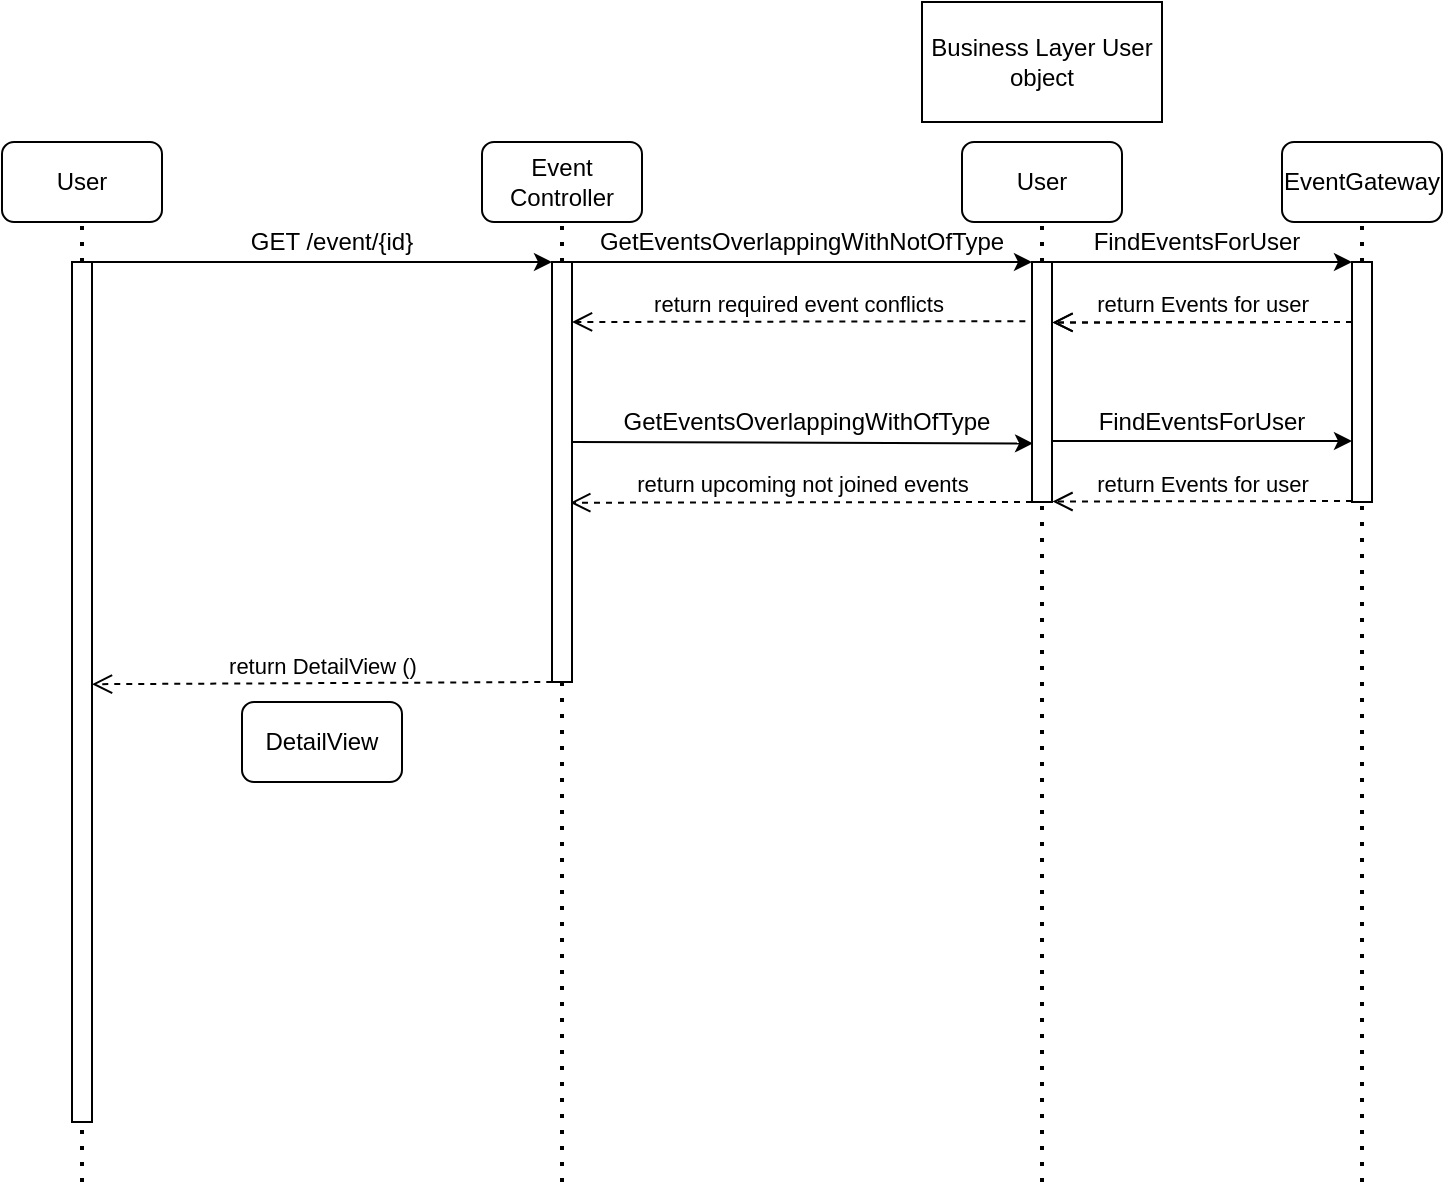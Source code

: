 <mxfile version="14.1.1" type="github">
  <diagram name="Page-1" id="13e1069c-82ec-6db2-03f1-153e76fe0fe0">
    <mxGraphModel dx="1673" dy="934" grid="1" gridSize="10" guides="1" tooltips="1" connect="1" arrows="1" fold="1" page="1" pageScale="1" pageWidth="1100" pageHeight="850" background="#ffffff" math="0" shadow="0">
      <root>
        <mxCell id="0" />
        <mxCell id="1" parent="0" />
        <mxCell id="YHZgAZko0aVFoVYLyXUj-6" value="User" style="rounded=1;whiteSpace=wrap;html=1;" vertex="1" parent="1">
          <mxGeometry x="160" y="80" width="80" height="40" as="geometry" />
        </mxCell>
        <mxCell id="YHZgAZko0aVFoVYLyXUj-9" value="Event Controller" style="rounded=1;whiteSpace=wrap;html=1;" vertex="1" parent="1">
          <mxGeometry x="400" y="80" width="80" height="40" as="geometry" />
        </mxCell>
        <mxCell id="YHZgAZko0aVFoVYLyXUj-10" value="" style="endArrow=none;dashed=1;html=1;dashPattern=1 3;strokeWidth=2;entryX=0.5;entryY=1;entryDx=0;entryDy=0;" edge="1" parent="1" target="YHZgAZko0aVFoVYLyXUj-9">
          <mxGeometry width="50" height="50" relative="1" as="geometry">
            <mxPoint x="440" y="140" as="sourcePoint" />
            <mxPoint x="240" y="220" as="targetPoint" />
          </mxGeometry>
        </mxCell>
        <mxCell id="YHZgAZko0aVFoVYLyXUj-11" value="" style="endArrow=none;dashed=1;html=1;dashPattern=1 3;strokeWidth=2;entryX=0.5;entryY=1;entryDx=0;entryDy=0;" edge="1" parent="1" source="YHZgAZko0aVFoVYLyXUj-12" target="YHZgAZko0aVFoVYLyXUj-6">
          <mxGeometry width="50" height="50" relative="1" as="geometry">
            <mxPoint x="200" y="600" as="sourcePoint" />
            <mxPoint x="200" y="120" as="targetPoint" />
          </mxGeometry>
        </mxCell>
        <mxCell id="YHZgAZko0aVFoVYLyXUj-12" value="" style="rounded=0;whiteSpace=wrap;html=1;" vertex="1" parent="1">
          <mxGeometry x="195" y="140" width="10" height="430" as="geometry" />
        </mxCell>
        <mxCell id="YHZgAZko0aVFoVYLyXUj-13" value="" style="endArrow=none;dashed=1;html=1;dashPattern=1 3;strokeWidth=2;entryX=0.5;entryY=1;entryDx=0;entryDy=0;" edge="1" parent="1" target="YHZgAZko0aVFoVYLyXUj-12">
          <mxGeometry width="50" height="50" relative="1" as="geometry">
            <mxPoint x="200" y="600" as="sourcePoint" />
            <mxPoint x="200" y="120" as="targetPoint" />
          </mxGeometry>
        </mxCell>
        <mxCell id="YHZgAZko0aVFoVYLyXUj-15" value="" style="endArrow=none;dashed=1;html=1;dashPattern=1 3;strokeWidth=2;entryX=0.5;entryY=1;entryDx=0;entryDy=0;" edge="1" parent="1" target="YHZgAZko0aVFoVYLyXUj-49">
          <mxGeometry width="50" height="50" relative="1" as="geometry">
            <mxPoint x="440" y="600" as="sourcePoint" />
            <mxPoint x="440" y="480" as="targetPoint" />
          </mxGeometry>
        </mxCell>
        <mxCell id="YHZgAZko0aVFoVYLyXUj-16" value="" style="endArrow=classic;html=1;exitX=1;exitY=0;exitDx=0;exitDy=0;entryX=0;entryY=0;entryDx=0;entryDy=0;" edge="1" parent="1" source="YHZgAZko0aVFoVYLyXUj-12">
          <mxGeometry width="50" height="50" relative="1" as="geometry">
            <mxPoint x="300" y="200" as="sourcePoint" />
            <mxPoint x="435" y="140" as="targetPoint" />
          </mxGeometry>
        </mxCell>
        <mxCell id="YHZgAZko0aVFoVYLyXUj-17" value="DetailView" style="rounded=1;whiteSpace=wrap;html=1;" vertex="1" parent="1">
          <mxGeometry x="280" y="360" width="80" height="40" as="geometry" />
        </mxCell>
        <mxCell id="YHZgAZko0aVFoVYLyXUj-19" value="GET /event/{id}" style="text;html=1;strokeColor=none;fillColor=none;align=center;verticalAlign=middle;whiteSpace=wrap;rounded=0;" vertex="1" parent="1">
          <mxGeometry x="270" y="120" width="110" height="20" as="geometry" />
        </mxCell>
        <mxCell id="YHZgAZko0aVFoVYLyXUj-20" value="User" style="rounded=1;whiteSpace=wrap;html=1;" vertex="1" parent="1">
          <mxGeometry x="640" y="80" width="80" height="40" as="geometry" />
        </mxCell>
        <mxCell id="YHZgAZko0aVFoVYLyXUj-22" value="Business Layer User object" style="rounded=0;whiteSpace=wrap;html=1;" vertex="1" parent="1">
          <mxGeometry x="620" y="10" width="120" height="60" as="geometry" />
        </mxCell>
        <mxCell id="YHZgAZko0aVFoVYLyXUj-23" value="" style="endArrow=none;dashed=1;html=1;dashPattern=1 3;strokeWidth=2;entryX=0.5;entryY=1;entryDx=0;entryDy=0;" edge="1" parent="1" target="YHZgAZko0aVFoVYLyXUj-20">
          <mxGeometry width="50" height="50" relative="1" as="geometry">
            <mxPoint x="680" y="140" as="sourcePoint" />
            <mxPoint x="690" y="160" as="targetPoint" />
          </mxGeometry>
        </mxCell>
        <mxCell id="YHZgAZko0aVFoVYLyXUj-26" value="" style="endArrow=none;dashed=1;html=1;dashPattern=1 3;strokeWidth=2;entryX=0.5;entryY=1;entryDx=0;entryDy=0;" edge="1" parent="1" target="YHZgAZko0aVFoVYLyXUj-58">
          <mxGeometry width="50" height="50" relative="1" as="geometry">
            <mxPoint x="680" y="600" as="sourcePoint" />
            <mxPoint x="680" y="300" as="targetPoint" />
          </mxGeometry>
        </mxCell>
        <mxCell id="YHZgAZko0aVFoVYLyXUj-27" value="" style="endArrow=classic;html=1;exitX=1;exitY=0;exitDx=0;exitDy=0;entryX=0;entryY=0;entryDx=0;entryDy=0;" edge="1" parent="1">
          <mxGeometry width="50" height="50" relative="1" as="geometry">
            <mxPoint x="445" y="140.0" as="sourcePoint" />
            <mxPoint x="675" y="140.0" as="targetPoint" />
          </mxGeometry>
        </mxCell>
        <mxCell id="YHZgAZko0aVFoVYLyXUj-28" value="GetEventsOverlappingWithNotOfType" style="text;html=1;strokeColor=none;fillColor=none;align=center;verticalAlign=middle;whiteSpace=wrap;rounded=0;" vertex="1" parent="1">
          <mxGeometry x="440" y="120" width="240" height="20" as="geometry" />
        </mxCell>
        <mxCell id="YHZgAZko0aVFoVYLyXUj-29" value="return required event conflicts" style="html=1;verticalAlign=bottom;endArrow=open;dashed=1;endSize=8;exitX=-0.333;exitY=0.185;exitDx=0;exitDy=0;exitPerimeter=0;" edge="1" parent="1">
          <mxGeometry relative="1" as="geometry">
            <mxPoint x="671.67" y="169.6" as="sourcePoint" />
            <mxPoint x="445" y="170" as="targetPoint" />
            <mxPoint as="offset" />
          </mxGeometry>
        </mxCell>
        <mxCell id="YHZgAZko0aVFoVYLyXUj-31" value="EventGateway" style="rounded=1;whiteSpace=wrap;html=1;" vertex="1" parent="1">
          <mxGeometry x="800" y="80" width="80" height="40" as="geometry" />
        </mxCell>
        <mxCell id="YHZgAZko0aVFoVYLyXUj-32" value="" style="endArrow=none;dashed=1;html=1;dashPattern=1 3;strokeWidth=2;entryX=0.5;entryY=1;entryDx=0;entryDy=0;" edge="1" parent="1" source="YHZgAZko0aVFoVYLyXUj-33">
          <mxGeometry width="50" height="50" relative="1" as="geometry">
            <mxPoint x="840" y="600" as="sourcePoint" />
            <mxPoint x="840" y="120" as="targetPoint" />
          </mxGeometry>
        </mxCell>
        <mxCell id="YHZgAZko0aVFoVYLyXUj-33" value="" style="rounded=0;whiteSpace=wrap;html=1;" vertex="1" parent="1">
          <mxGeometry x="835" y="140" width="10" height="120" as="geometry" />
        </mxCell>
        <mxCell id="YHZgAZko0aVFoVYLyXUj-34" value="" style="endArrow=none;dashed=1;html=1;dashPattern=1 3;strokeWidth=2;entryX=0.5;entryY=1;entryDx=0;entryDy=0;" edge="1" parent="1" target="YHZgAZko0aVFoVYLyXUj-33">
          <mxGeometry width="50" height="50" relative="1" as="geometry">
            <mxPoint x="840" y="600" as="sourcePoint" />
            <mxPoint x="840" y="120" as="targetPoint" />
          </mxGeometry>
        </mxCell>
        <mxCell id="YHZgAZko0aVFoVYLyXUj-41" value="" style="endArrow=classic;html=1;exitX=0;exitY=1;exitDx=0;exitDy=0;entryX=0.981;entryY=1.036;entryDx=0;entryDy=0;entryPerimeter=0;" edge="1" parent="1" source="YHZgAZko0aVFoVYLyXUj-43" target="YHZgAZko0aVFoVYLyXUj-43">
          <mxGeometry width="50" height="50" relative="1" as="geometry">
            <mxPoint x="520" y="290" as="sourcePoint" />
            <mxPoint x="1060" y="230" as="targetPoint" />
          </mxGeometry>
        </mxCell>
        <mxCell id="YHZgAZko0aVFoVYLyXUj-43" value="GetEventsOverlappingWithOfType" style="text;html=1;strokeColor=none;fillColor=none;align=center;verticalAlign=middle;whiteSpace=wrap;rounded=0;" vertex="1" parent="1">
          <mxGeometry x="445" y="210" width="235" height="20" as="geometry" />
        </mxCell>
        <mxCell id="YHZgAZko0aVFoVYLyXUj-44" value="return upcoming not joined events" style="html=1;verticalAlign=bottom;endArrow=open;dashed=1;endSize=8;entryX=0.914;entryY=0.354;entryDx=0;entryDy=0;entryPerimeter=0;exitX=0;exitY=0.75;exitDx=0;exitDy=0;" edge="1" parent="1">
          <mxGeometry relative="1" as="geometry">
            <mxPoint x="675" y="260" as="sourcePoint" />
            <mxPoint x="444.14" y="260.36" as="targetPoint" />
            <mxPoint as="offset" />
          </mxGeometry>
        </mxCell>
        <mxCell id="YHZgAZko0aVFoVYLyXUj-49" value="" style="rounded=0;whiteSpace=wrap;html=1;" vertex="1" parent="1">
          <mxGeometry x="435" y="140" width="10" height="210" as="geometry" />
        </mxCell>
        <mxCell id="YHZgAZko0aVFoVYLyXUj-50" value="return DetailView ()" style="html=1;verticalAlign=bottom;endArrow=open;dashed=1;endSize=8;exitX=0;exitY=1;exitDx=0;exitDy=0;entryX=0.987;entryY=0.91;entryDx=0;entryDy=0;entryPerimeter=0;" edge="1" parent="1">
          <mxGeometry relative="1" as="geometry">
            <mxPoint x="435.13" y="350" as="sourcePoint" />
            <mxPoint x="205.0" y="351.1" as="targetPoint" />
            <mxPoint as="offset" />
          </mxGeometry>
        </mxCell>
        <mxCell id="YHZgAZko0aVFoVYLyXUj-51" value="" style="endArrow=classic;html=1;exitX=1;exitY=0;exitDx=0;exitDy=0;entryX=1;entryY=1;entryDx=0;entryDy=0;" edge="1" parent="1" target="YHZgAZko0aVFoVYLyXUj-52">
          <mxGeometry width="50" height="50" relative="1" as="geometry">
            <mxPoint x="685" y="140" as="sourcePoint" />
            <mxPoint x="840" y="140" as="targetPoint" />
          </mxGeometry>
        </mxCell>
        <mxCell id="YHZgAZko0aVFoVYLyXUj-52" value="FindEventsForUser" style="text;html=1;strokeColor=none;fillColor=none;align=center;verticalAlign=middle;whiteSpace=wrap;rounded=0;" vertex="1" parent="1">
          <mxGeometry x="680" y="120" width="155" height="20" as="geometry" />
        </mxCell>
        <mxCell id="YHZgAZko0aVFoVYLyXUj-53" value="return Events for user" style="html=1;verticalAlign=bottom;endArrow=open;dashed=1;endSize=8;exitX=-0.333;exitY=0.185;exitDx=0;exitDy=0;exitPerimeter=0;entryX=1.025;entryY=0.189;entryDx=0;entryDy=0;entryPerimeter=0;" edge="1" parent="1">
          <mxGeometry relative="1" as="geometry">
            <mxPoint x="835.0" y="170.0" as="sourcePoint" />
            <mxPoint x="685.25" y="170.24" as="targetPoint" />
            <mxPoint as="offset" />
          </mxGeometry>
        </mxCell>
        <mxCell id="YHZgAZko0aVFoVYLyXUj-54" value="return Events for user" style="html=1;verticalAlign=bottom;endArrow=open;dashed=1;endSize=8;exitX=-0.333;exitY=0.185;exitDx=0;exitDy=0;exitPerimeter=0;entryX=1.025;entryY=0.189;entryDx=0;entryDy=0;entryPerimeter=0;" edge="1" parent="1">
          <mxGeometry relative="1" as="geometry">
            <mxPoint x="835" y="170" as="sourcePoint" />
            <mxPoint x="685.25" y="170.24" as="targetPoint" />
            <mxPoint as="offset" />
          </mxGeometry>
        </mxCell>
        <mxCell id="YHZgAZko0aVFoVYLyXUj-55" value="" style="endArrow=classic;html=1;exitX=0;exitY=1;exitDx=0;exitDy=0;entryX=1;entryY=1;entryDx=0;entryDy=0;" edge="1" parent="1" source="YHZgAZko0aVFoVYLyXUj-56" target="YHZgAZko0aVFoVYLyXUj-56">
          <mxGeometry width="50" height="50" relative="1" as="geometry">
            <mxPoint x="685" y="229.52" as="sourcePoint" />
            <mxPoint x="840" y="229.52" as="targetPoint" />
          </mxGeometry>
        </mxCell>
        <mxCell id="YHZgAZko0aVFoVYLyXUj-56" value="FindEventsForUser" style="text;html=1;strokeColor=none;fillColor=none;align=center;verticalAlign=middle;whiteSpace=wrap;rounded=0;" vertex="1" parent="1">
          <mxGeometry x="685" y="209.52" width="150" height="20" as="geometry" />
        </mxCell>
        <mxCell id="YHZgAZko0aVFoVYLyXUj-57" value="return Events for user" style="html=1;verticalAlign=bottom;endArrow=open;dashed=1;endSize=8;exitX=-0.333;exitY=0.185;exitDx=0;exitDy=0;exitPerimeter=0;entryX=1.025;entryY=0.189;entryDx=0;entryDy=0;entryPerimeter=0;" edge="1" parent="1">
          <mxGeometry relative="1" as="geometry">
            <mxPoint x="835" y="259.52" as="sourcePoint" />
            <mxPoint x="685.25" y="259.76" as="targetPoint" />
            <mxPoint as="offset" />
          </mxGeometry>
        </mxCell>
        <mxCell id="YHZgAZko0aVFoVYLyXUj-58" value="" style="rounded=0;whiteSpace=wrap;html=1;" vertex="1" parent="1">
          <mxGeometry x="675" y="140" width="10" height="120" as="geometry" />
        </mxCell>
      </root>
    </mxGraphModel>
  </diagram>
</mxfile>
